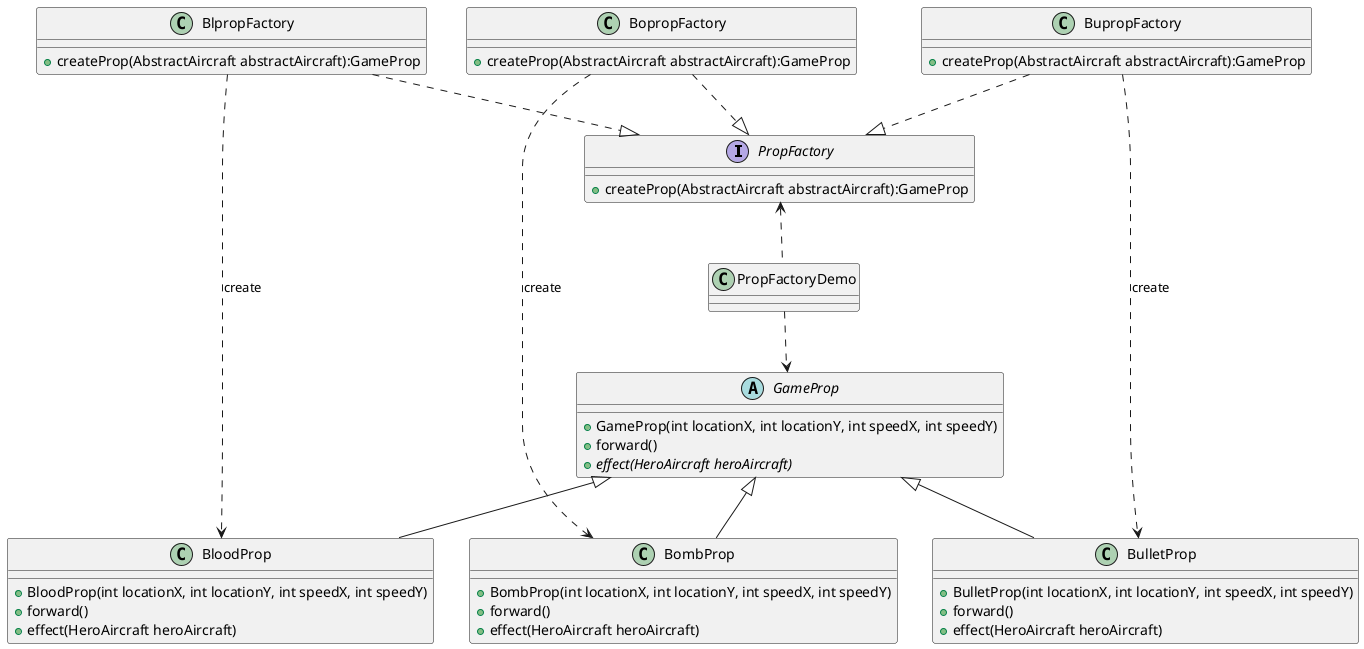 @startuml
'https://plantuml.com/class-diagram

interface PropFactory{
+createProp(AbstractAircraft abstractAircraft):GameProp
}
class BlpropFactory{
+createProp(AbstractAircraft abstractAircraft):GameProp
}
class BopropFactory{
+createProp(AbstractAircraft abstractAircraft):GameProp
}
class BupropFactory{
+createProp(AbstractAircraft abstractAircraft):GameProp
}

abstract class GameProp{
 + GameProp(int locationX, int locationY, int speedX, int speedY)
 + forward()
 + {abstract} effect(HeroAircraft heroAircraft)
}

class BloodProp{
 + BloodProp(int locationX, int locationY, int speedX, int speedY)
 + forward()
 + effect(HeroAircraft heroAircraft)
}

class BombProp{
 + BombProp(int locationX, int locationY, int speedX, int speedY)
 + forward()
 + effect(HeroAircraft heroAircraft)
}

class BulletProp{
 + BulletProp(int locationX, int locationY, int speedX, int speedY)
 + forward()
 + effect(HeroAircraft heroAircraft)
}

PropFactoryDemo .up.> PropFactory
PropFactoryDemo .down.> GameProp

BlpropFactory ..|> PropFactory
BupropFactory ..|>PropFactory
BopropFactory ..|>  PropFactory

GameProp  <|-- BloodProp
GameProp  <|-- BombProp
GameProp  <|-- BulletProp

BlpropFactory ..> BloodProp : create
BupropFactory ..> BulletProp : create
BopropFactory ..> BombProp:create
@enduml